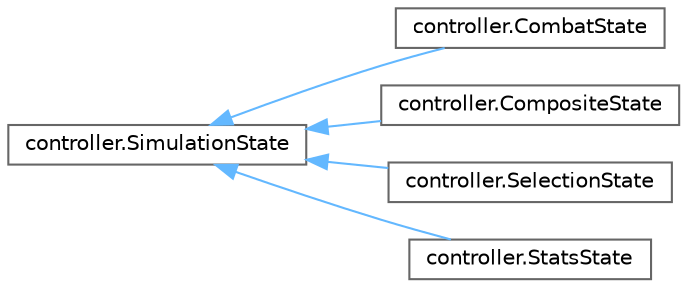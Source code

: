 digraph "Graphical Class Hierarchy"
{
 // LATEX_PDF_SIZE
  bgcolor="transparent";
  edge [fontname=Helvetica,fontsize=10,labelfontname=Helvetica,labelfontsize=10];
  node [fontname=Helvetica,fontsize=10,shape=box,height=0.2,width=0.4];
  rankdir="LR";
  Node0 [id="Node000000",label="controller.SimulationState",height=0.2,width=0.4,color="grey40", fillcolor="white", style="filled",URL="$interfacecontroller_1_1SimulationState.html",tooltip="SimulationState is an interface that defines the methods that all simulation states must implement."];
  Node0 -> Node1 [id="edge1_Node000000_Node000001",dir="back",color="steelblue1",style="solid",tooltip=" "];
  Node1 [id="Node000001",label="controller.CombatState",height=0.2,width=0.4,color="grey40", fillcolor="white", style="filled",URL="$classcontroller_1_1CombatState.html",tooltip="CombatState is a class that represents the state of the simulation where the battle takes place."];
  Node0 -> Node2 [id="edge2_Node000000_Node000002",dir="back",color="steelblue1",style="solid",tooltip=" "];
  Node2 [id="Node000002",label="controller.CompositeState",height=0.2,width=0.4,color="grey40", fillcolor="white", style="filled",URL="$classcontroller_1_1CompositeState.html",tooltip="CompositeState is a class that is used to manage the different states of the simulation(Selection,..."];
  Node0 -> Node3 [id="edge3_Node000000_Node000003",dir="back",color="steelblue1",style="solid",tooltip=" "];
  Node3 [id="Node000003",label="controller.SelectionState",height=0.2,width=0.4,color="grey40", fillcolor="white", style="filled",URL="$classcontroller_1_1SelectionState.html",tooltip="SelectionState is a class that represents the state of the simulation where the user can select their..."];
  Node0 -> Node4 [id="edge4_Node000000_Node000004",dir="back",color="steelblue1",style="solid",tooltip=" "];
  Node4 [id="Node000004",label="controller.StatsState",height=0.2,width=0.4,color="grey40", fillcolor="white", style="filled",URL="$classcontroller_1_1StatsState.html",tooltip="StatsState is a class that represents the state of the simulation where the user can view the statist..."];
}
